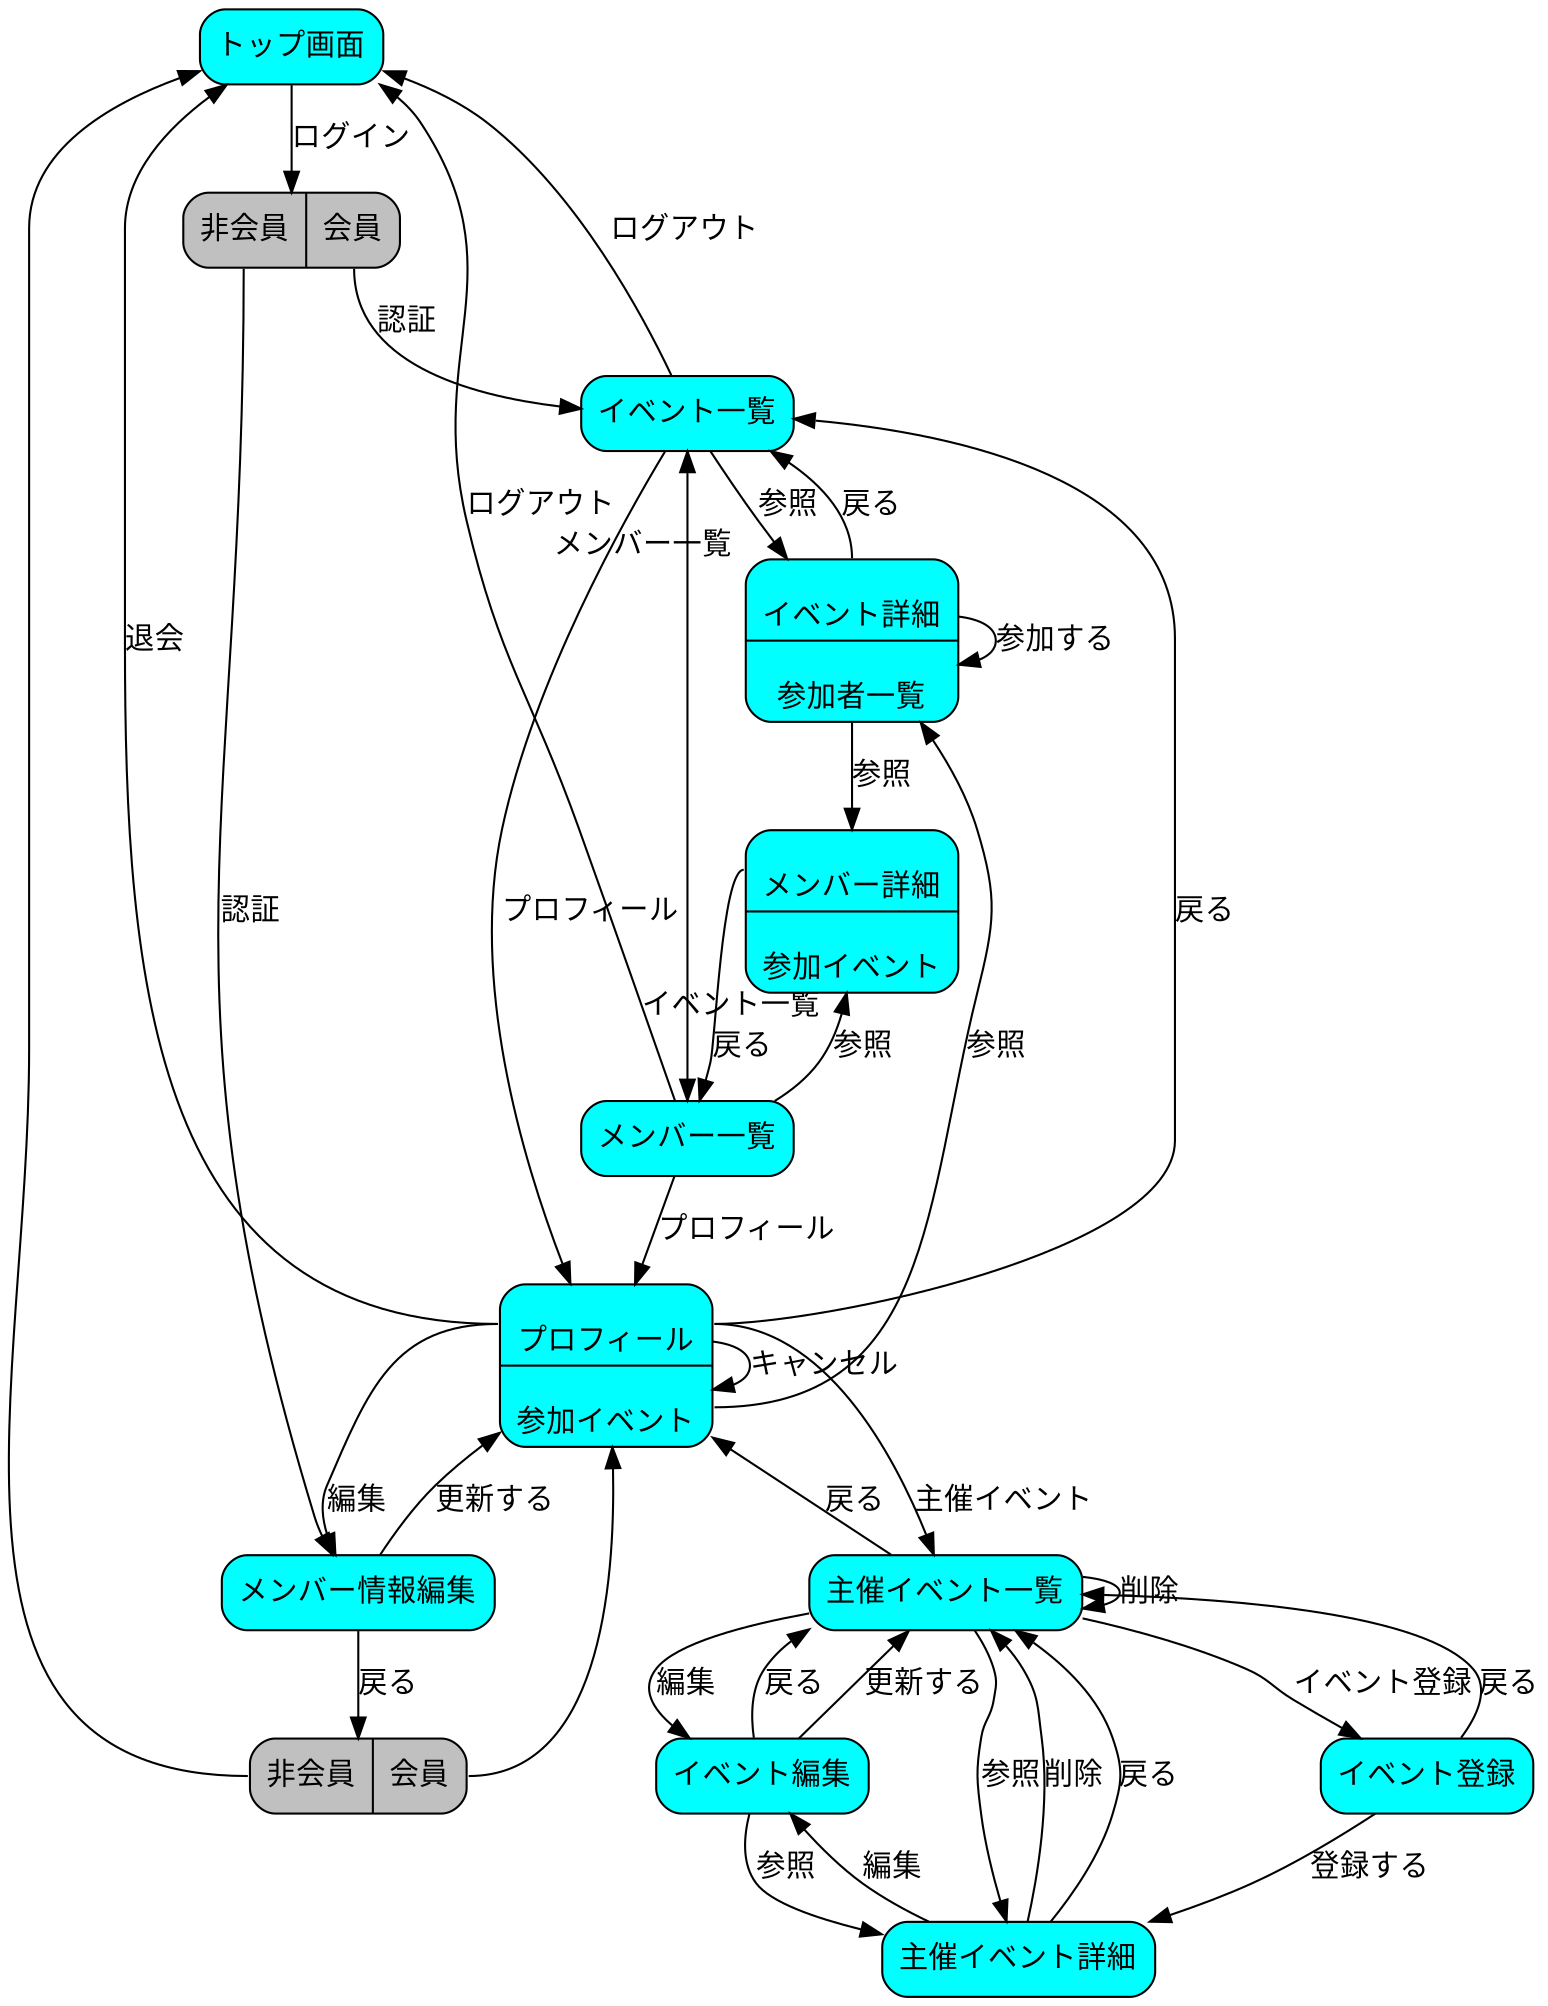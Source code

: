 digraph 画面遷移 {
  graph [
    fontname = "Takaoゴシック"
  ];
  node [
    fontname = "Takaoゴシック"
    shape = Mrecord
    style = filled
  ];
  edge [
    fontname = "Takaoゴシック"
  ];
  top [ label = "トップ画面" fillcolor = "cyan" ];
  branch [ label = "<p_a>非会員|<p_b>会員" fillcolor = "gray" ];
  top -> branch [ label = "ログイン" ];
  branch:p_b -> events [ label = "認証" ];
  branch:p_a -> edit_member [ label = "認証" ];

  events  [ label = "イベント一覧" fillcolor = "cyan" ];
  events -> members [ dir = both
                      headlabel = "イベント一覧" taillabel = "メンバー一覧"
                      labeldistance = 5 ];
  events -> show_profile [ label = "プロフィール" ];
  events -> top [ label = "ログアウト" ];
  events -> show_event [ label = "参照" ];

  members [ label = "メンバー一覧"  fillcolor = "cyan" ];
  members -> show_profile [ label = "プロフィール" ];
  members -> top [ label = "ログアウト" ];
  members -> show_member [ label = "参照" ];

  show_member [ label = "{<p_m>\nメンバー詳細\n|<p_e>\n参加イベント\n}" fillcolor = "cyan"];
  show_member:p_m -> members [ label = "戻る" ];

  show_profile [ label = "{<p_m>\nプロフィール\n|<p_e>\n参加イベント\n}"
                        fillcolor = "cyan" ];
  show_profile:p_m -> events [ label = "戻る" ];
  show_profile:p_m -> edit_member [ label = "編集" ];
  show_profile:p_m -> events_member [ label = "主催イベント" ];
  show_profile:p_m -> top [ label = "退会" ];
  show_profile:p_e -> show_event [ label = "参照" ];
  show_profile -> show_profile [ label = "キャンセル" ];

  edit_member [ label = "メンバー情報編集" fillcolor = "cyan" ];
  edit_branch [ label = "<p_a>非会員|<p_b>会員" fillcolor = "gray" ];
  edit_member -> show_profile [ label = "更新する" ];
  edit_member -> edit_branch [ label = "戻る" ];
  edit_branch:p_a -> top
  edit_branch:p_b -> show_profile


  events_member [ label = "主催イベント一覧" fillcolor = "cyan" ];
  events_member -> new_event [ label = "イベント登録" ];
  events_member -> show_profile [ label = "戻る" ];
  events_member -> for_organizer_event [ label = "参照" ];
  events_member -> edit_event [ label = "編集" ];
  events_member -> events_member [ label = "削除" ];

  show_event [ label = "{<p_e>\nイベント詳細\n|<p_m>\n参加者一覧\n}" fillcolor = "cyan" ];
  show_event:p_e -> events [ label = "戻る" ];
  show_event -> show_event [ label = "参加する" ];
  show_event:p_m -> show_member [ label = "参照" ];

  for_organizer_event [ label = "主催イベント詳細" fillcolor = "cyan" ];
  for_organizer_event -> edit_event [ label = "編集" ];
  for_organizer_event -> events_member [ label = "削除" ];
  for_organizer_event -> events_member [ label = "戻る" ];

  edit_event [ label = "イベント編集" fillcolor = "cyan" ];
  edit_event -> for_organizer_event [ label = "参照" ];
  edit_event -> events_member [ label = "戻る" ];
  edit_event -> events_member [ label = "更新する" ];

  new_event [ label = "イベント登録" fillcolor = "cyan" ];
  new_event -> for_organizer_event [ label = "登録する" ];
  new_event -> events_member [ label = "戻る" ];

}
